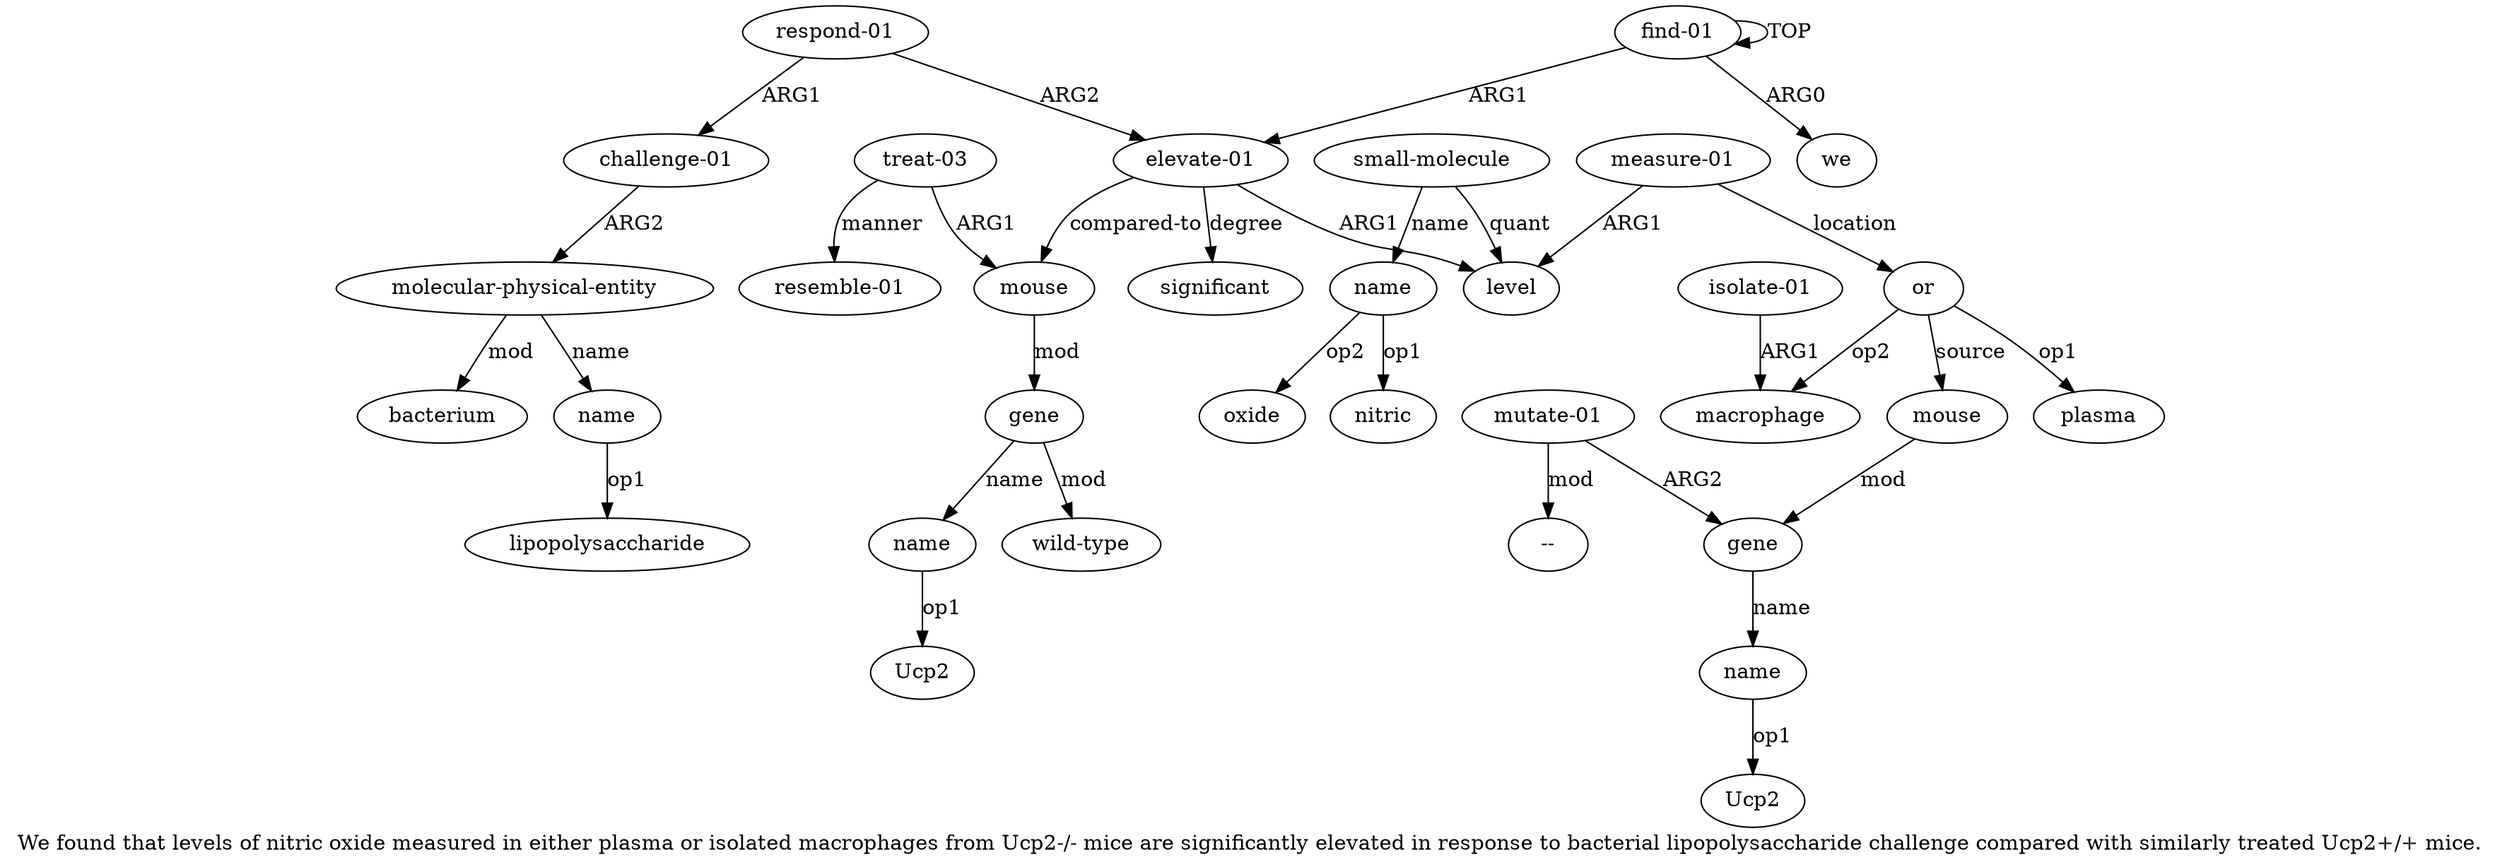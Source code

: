 digraph  {
	graph [label="We found that levels of nitric oxide measured in either plasma or isolated macrophages from Ucp2-/- mice are significantly elevated \
in response to bacterial lipopolysaccharide challenge compared with similarly treated Ucp2+/+ mice."];
	node [label="\N"];
	a20	 [color=black,
		gold_ind=20,
		gold_label=bacterium,
		label=bacterium,
		test_ind=20,
		test_label=bacterium];
	a21	 [color=black,
		gold_ind=21,
		gold_label=mouse,
		label=mouse,
		test_ind=21,
		test_label=mouse];
	a24	 [color=black,
		gold_ind=24,
		gold_label=gene,
		label=gene,
		test_ind=24,
		test_label=gene];
	a21 -> a24 [key=0,
	color=black,
	gold_label=mod,
	label=mod,
	test_label=mod];
a22 [color=black,
	gold_ind=22,
	gold_label="treat-03",
	label="treat-03",
	test_ind=22,
	test_label="treat-03"];
a22 -> a21 [key=0,
color=black,
gold_label=ARG1,
label=ARG1,
test_label=ARG1];
a23 [color=black,
gold_ind=23,
gold_label="resemble-01",
label="resemble-01",
test_ind=23,
test_label="resemble-01"];
a22 -> a23 [key=0,
color=black,
gold_label=manner,
label=manner,
test_label=manner];
a25 [color=black,
gold_ind=25,
gold_label=name,
label=name,
test_ind=25,
test_label=name];
a24 -> a25 [key=0,
color=black,
gold_label=name,
label=name,
test_label=name];
a26 [color=black,
gold_ind=26,
gold_label="wild-type",
label="wild-type",
test_ind=26,
test_label="wild-type"];
a24 -> a26 [key=0,
color=black,
gold_label=mod,
label=mod,
test_label=mod];
"a25 Ucp2" [color=black,
gold_ind=-1,
gold_label=Ucp2,
label=Ucp2,
test_ind=-1,
test_label=Ucp2];
a25 -> "a25 Ucp2" [key=0,
color=black,
gold_label=op1,
label=op1,
test_label=op1];
"a5 oxide" [color=black,
gold_ind=-1,
gold_label=oxide,
label=oxide,
test_ind=-1,
test_label=oxide];
"a14 --" [color=black,
gold_ind=-1,
gold_label="--",
label="--",
test_ind=-1,
test_label="--"];
a15 [color=black,
gold_ind=15,
gold_label=significant,
label=significant,
test_ind=15,
test_label=significant];
a14 [color=black,
gold_ind=14,
gold_label="mutate-01",
label="mutate-01",
test_ind=14,
test_label="mutate-01"];
a14 -> "a14 --" [key=0,
color=black,
gold_label=mod,
label=mod,
test_label=mod];
a12 [color=black,
gold_ind=12,
gold_label=gene,
label=gene,
test_ind=12,
test_label=gene];
a14 -> a12 [key=0,
color=black,
gold_label=ARG2,
label=ARG2,
test_label=ARG2];
a17 [color=black,
gold_ind=17,
gold_label="challenge-01",
label="challenge-01",
test_ind=17,
test_label="challenge-01"];
a18 [color=black,
gold_ind=18,
gold_label="molecular-physical-entity",
label="molecular-physical-entity",
test_ind=18,
test_label="molecular-physical-entity"];
a17 -> a18 [key=0,
color=black,
gold_label=ARG2,
label=ARG2,
test_label=ARG2];
a16 [color=black,
gold_ind=16,
gold_label="respond-01",
label="respond-01",
test_ind=16,
test_label="respond-01"];
a16 -> a17 [key=0,
color=black,
gold_label=ARG1,
label=ARG1,
test_label=ARG1];
a2 [color=black,
gold_ind=2,
gold_label="elevate-01",
label="elevate-01",
test_ind=2,
test_label="elevate-01"];
a16 -> a2 [key=0,
color=black,
gold_label=ARG2,
label=ARG2,
test_label=ARG2];
a11 [color=black,
gold_ind=11,
gold_label=mouse,
label=mouse,
test_ind=11,
test_label=mouse];
a11 -> a12 [key=0,
color=black,
gold_label=mod,
label=mod,
test_label=mod];
a10 [color=black,
gold_ind=10,
gold_label="isolate-01",
label="isolate-01",
test_ind=10,
test_label="isolate-01"];
a9 [color=black,
gold_ind=9,
gold_label=macrophage,
label=macrophage,
test_ind=9,
test_label=macrophage];
a10 -> a9 [key=0,
color=black,
gold_label=ARG1,
label=ARG1,
test_label=ARG1];
a13 [color=black,
gold_ind=13,
gold_label=name,
label=name,
test_ind=13,
test_label=name];
"a13 Ucp2" [color=black,
gold_ind=-1,
gold_label=Ucp2,
label=Ucp2,
test_ind=-1,
test_label=Ucp2];
a13 -> "a13 Ucp2" [key=0,
color=black,
gold_label=op1,
label=op1,
test_label=op1];
a12 -> a13 [key=0,
color=black,
gold_label=name,
label=name,
test_label=name];
a19 [color=black,
gold_ind=19,
gold_label=name,
label=name,
test_ind=19,
test_label=name];
"a19 lipopolysaccharide" [color=black,
gold_ind=-1,
gold_label=lipopolysaccharide,
label=lipopolysaccharide,
test_ind=-1,
test_label=lipopolysaccharide];
a19 -> "a19 lipopolysaccharide" [key=0,
color=black,
gold_label=op1,
label=op1,
test_label=op1];
a18 -> a20 [key=0,
color=black,
gold_label=mod,
label=mod,
test_label=mod];
a18 -> a19 [key=0,
color=black,
gold_label=name,
label=name,
test_label=name];
a1 [color=black,
gold_ind=1,
gold_label=we,
label=we,
test_ind=1,
test_label=we];
a0 [color=black,
gold_ind=0,
gold_label="find-01",
label="find-01",
test_ind=0,
test_label="find-01"];
a0 -> a1 [key=0,
color=black,
gold_label=ARG0,
label=ARG0,
test_label=ARG0];
a0 -> a0 [key=0,
color=black,
gold_label=TOP,
label=TOP,
test_label=TOP];
a0 -> a2 [key=0,
color=black,
gold_label=ARG1,
label=ARG1,
test_label=ARG1];
a3 [color=black,
gold_ind=3,
gold_label=level,
label=level,
test_ind=3,
test_label=level];
a2 -> a21 [key=0,
color=black,
gold_label="compared-to",
label="compared-to",
test_label="compared-to"];
a2 -> a15 [key=0,
color=black,
gold_label=degree,
label=degree,
test_label=degree];
a2 -> a3 [key=0,
color=black,
gold_label=ARG1,
label=ARG1,
test_label=ARG1];
a5 [color=black,
gold_ind=5,
gold_label=name,
label=name,
test_ind=5,
test_label=name];
a5 -> "a5 oxide" [key=0,
color=black,
gold_label=op2,
label=op2,
test_label=op2];
"a5 nitric" [color=black,
gold_ind=-1,
gold_label=nitric,
label=nitric,
test_ind=-1,
test_label=nitric];
a5 -> "a5 nitric" [key=0,
color=black,
gold_label=op1,
label=op1,
test_label=op1];
a4 [color=black,
gold_ind=4,
gold_label="small-molecule",
label="small-molecule",
test_ind=4,
test_label="small-molecule"];
a4 -> a3 [key=0,
color=black,
gold_label=quant,
label=quant,
test_label=quant];
a4 -> a5 [key=0,
color=black,
gold_label=name,
label=name,
test_label=name];
a7 [color=black,
gold_ind=7,
gold_label=or,
label=or,
test_ind=7,
test_label=or];
a7 -> a11 [key=0,
color=black,
gold_label=source,
label=source,
test_label=source];
a7 -> a9 [key=0,
color=black,
gold_label=op2,
label=op2,
test_label=op2];
a8 [color=black,
gold_ind=8,
gold_label=plasma,
label=plasma,
test_ind=8,
test_label=plasma];
a7 -> a8 [key=0,
color=black,
gold_label=op1,
label=op1,
test_label=op1];
a6 [color=black,
gold_ind=6,
gold_label="measure-01",
label="measure-01",
test_ind=6,
test_label="measure-01"];
a6 -> a3 [key=0,
color=black,
gold_label=ARG1,
label=ARG1,
test_label=ARG1];
a6 -> a7 [key=0,
color=black,
gold_label=location,
label=location,
test_label=location];
}
